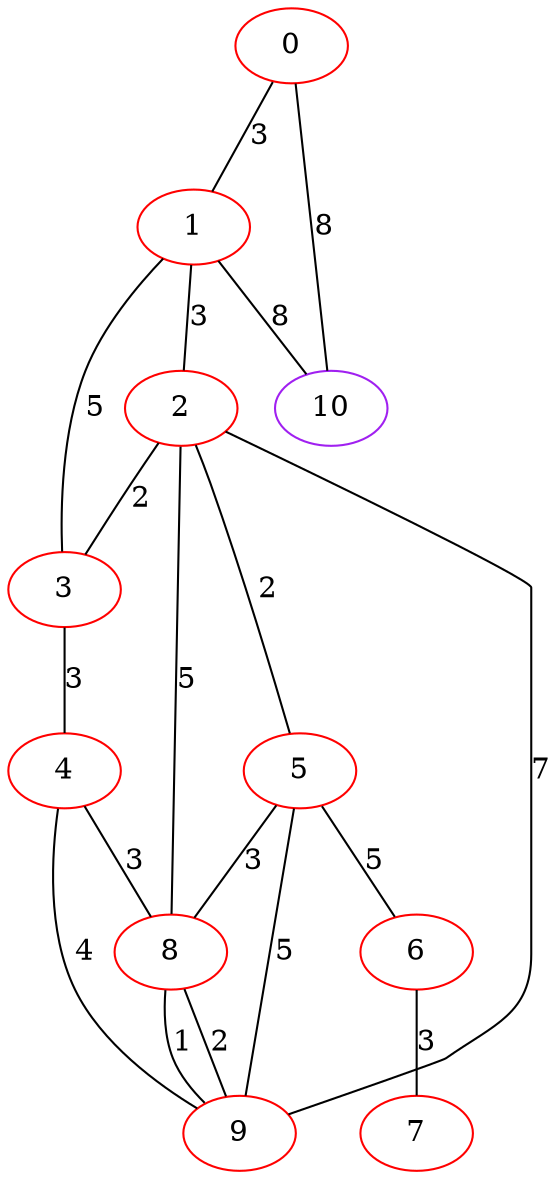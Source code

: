 graph "" {
0 [color=red, weight=1];
1 [color=red, weight=1];
2 [color=red, weight=1];
3 [color=red, weight=1];
4 [color=red, weight=1];
5 [color=red, weight=1];
6 [color=red, weight=1];
7 [color=red, weight=1];
8 [color=red, weight=1];
9 [color=red, weight=1];
10 [color=purple, weight=4];
0 -- 1  [key=0, label=3];
0 -- 10  [key=0, label=8];
1 -- 2  [key=0, label=3];
1 -- 3  [key=0, label=5];
1 -- 10  [key=0, label=8];
2 -- 8  [key=0, label=5];
2 -- 9  [key=0, label=7];
2 -- 3  [key=0, label=2];
2 -- 5  [key=0, label=2];
3 -- 4  [key=0, label=3];
4 -- 8  [key=0, label=3];
4 -- 9  [key=0, label=4];
5 -- 8  [key=0, label=3];
5 -- 9  [key=0, label=5];
5 -- 6  [key=0, label=5];
6 -- 7  [key=0, label=3];
8 -- 9  [key=0, label=1];
8 -- 9  [key=1, label=2];
}
